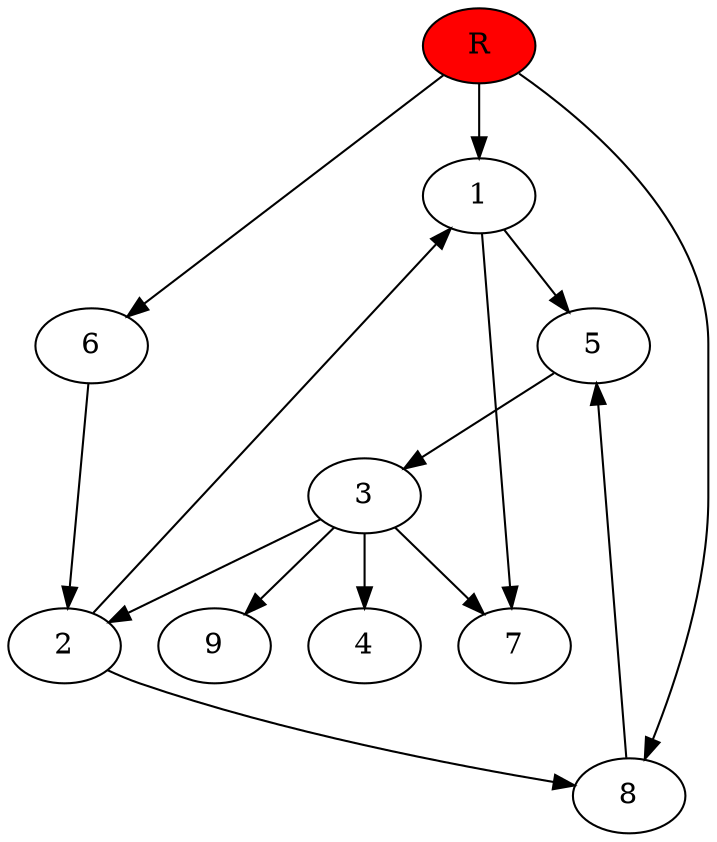 digraph prb71340 {
	1
	2
	3
	4
	5
	6
	7
	8
	R [fillcolor="#ff0000" style=filled]
	1 -> 5
	1 -> 7
	2 -> 1
	2 -> 8
	3 -> 2
	3 -> 4
	3 -> 7
	3 -> 9
	5 -> 3
	6 -> 2
	8 -> 5
	R -> 1
	R -> 6
	R -> 8
}
